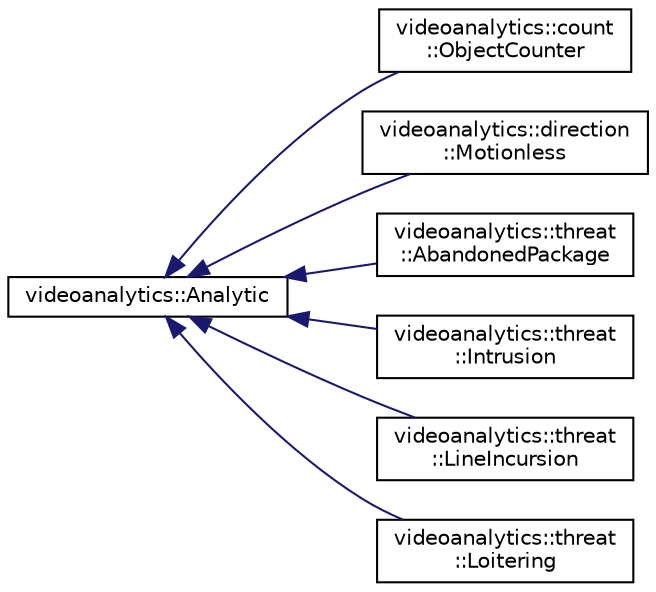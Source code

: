 digraph "Graphical Class Hierarchy"
{
  edge [fontname="Helvetica",fontsize="10",labelfontname="Helvetica",labelfontsize="10"];
  node [fontname="Helvetica",fontsize="10",shape=record];
  rankdir="LR";
  Node0 [label="videoanalytics::Analytic",height=0.2,width=0.4,color="black", fillcolor="white", style="filled",URL="$d7/d02/classvideoanalytics_1_1Analytic.html"];
  Node0 -> Node1 [dir="back",color="midnightblue",fontsize="10",style="solid",fontname="Helvetica"];
  Node1 [label="videoanalytics::count\l::ObjectCounter",height=0.2,width=0.4,color="black", fillcolor="white", style="filled",URL="$d5/dc6/classvideoanalytics_1_1count_1_1ObjectCounter.html"];
  Node0 -> Node2 [dir="back",color="midnightblue",fontsize="10",style="solid",fontname="Helvetica"];
  Node2 [label="videoanalytics::direction\l::Motionless",height=0.2,width=0.4,color="black", fillcolor="white", style="filled",URL="$d6/da4/classvideoanalytics_1_1direction_1_1Motionless.html"];
  Node0 -> Node3 [dir="back",color="midnightblue",fontsize="10",style="solid",fontname="Helvetica"];
  Node3 [label="videoanalytics::threat\l::AbandonedPackage",height=0.2,width=0.4,color="black", fillcolor="white", style="filled",URL="$d2/d64/classvideoanalytics_1_1threat_1_1AbandonedPackage.html"];
  Node0 -> Node4 [dir="back",color="midnightblue",fontsize="10",style="solid",fontname="Helvetica"];
  Node4 [label="videoanalytics::threat\l::Intrusion",height=0.2,width=0.4,color="black", fillcolor="white", style="filled",URL="$d9/d51/classvideoanalytics_1_1threat_1_1Intrusion.html"];
  Node0 -> Node5 [dir="back",color="midnightblue",fontsize="10",style="solid",fontname="Helvetica"];
  Node5 [label="videoanalytics::threat\l::LineIncursion",height=0.2,width=0.4,color="black", fillcolor="white", style="filled",URL="$df/d17/classvideoanalytics_1_1threat_1_1LineIncursion.html"];
  Node0 -> Node6 [dir="back",color="midnightblue",fontsize="10",style="solid",fontname="Helvetica"];
  Node6 [label="videoanalytics::threat\l::Loitering",height=0.2,width=0.4,color="black", fillcolor="white", style="filled",URL="$dd/d7b/classvideoanalytics_1_1threat_1_1Loitering.html"];
}
